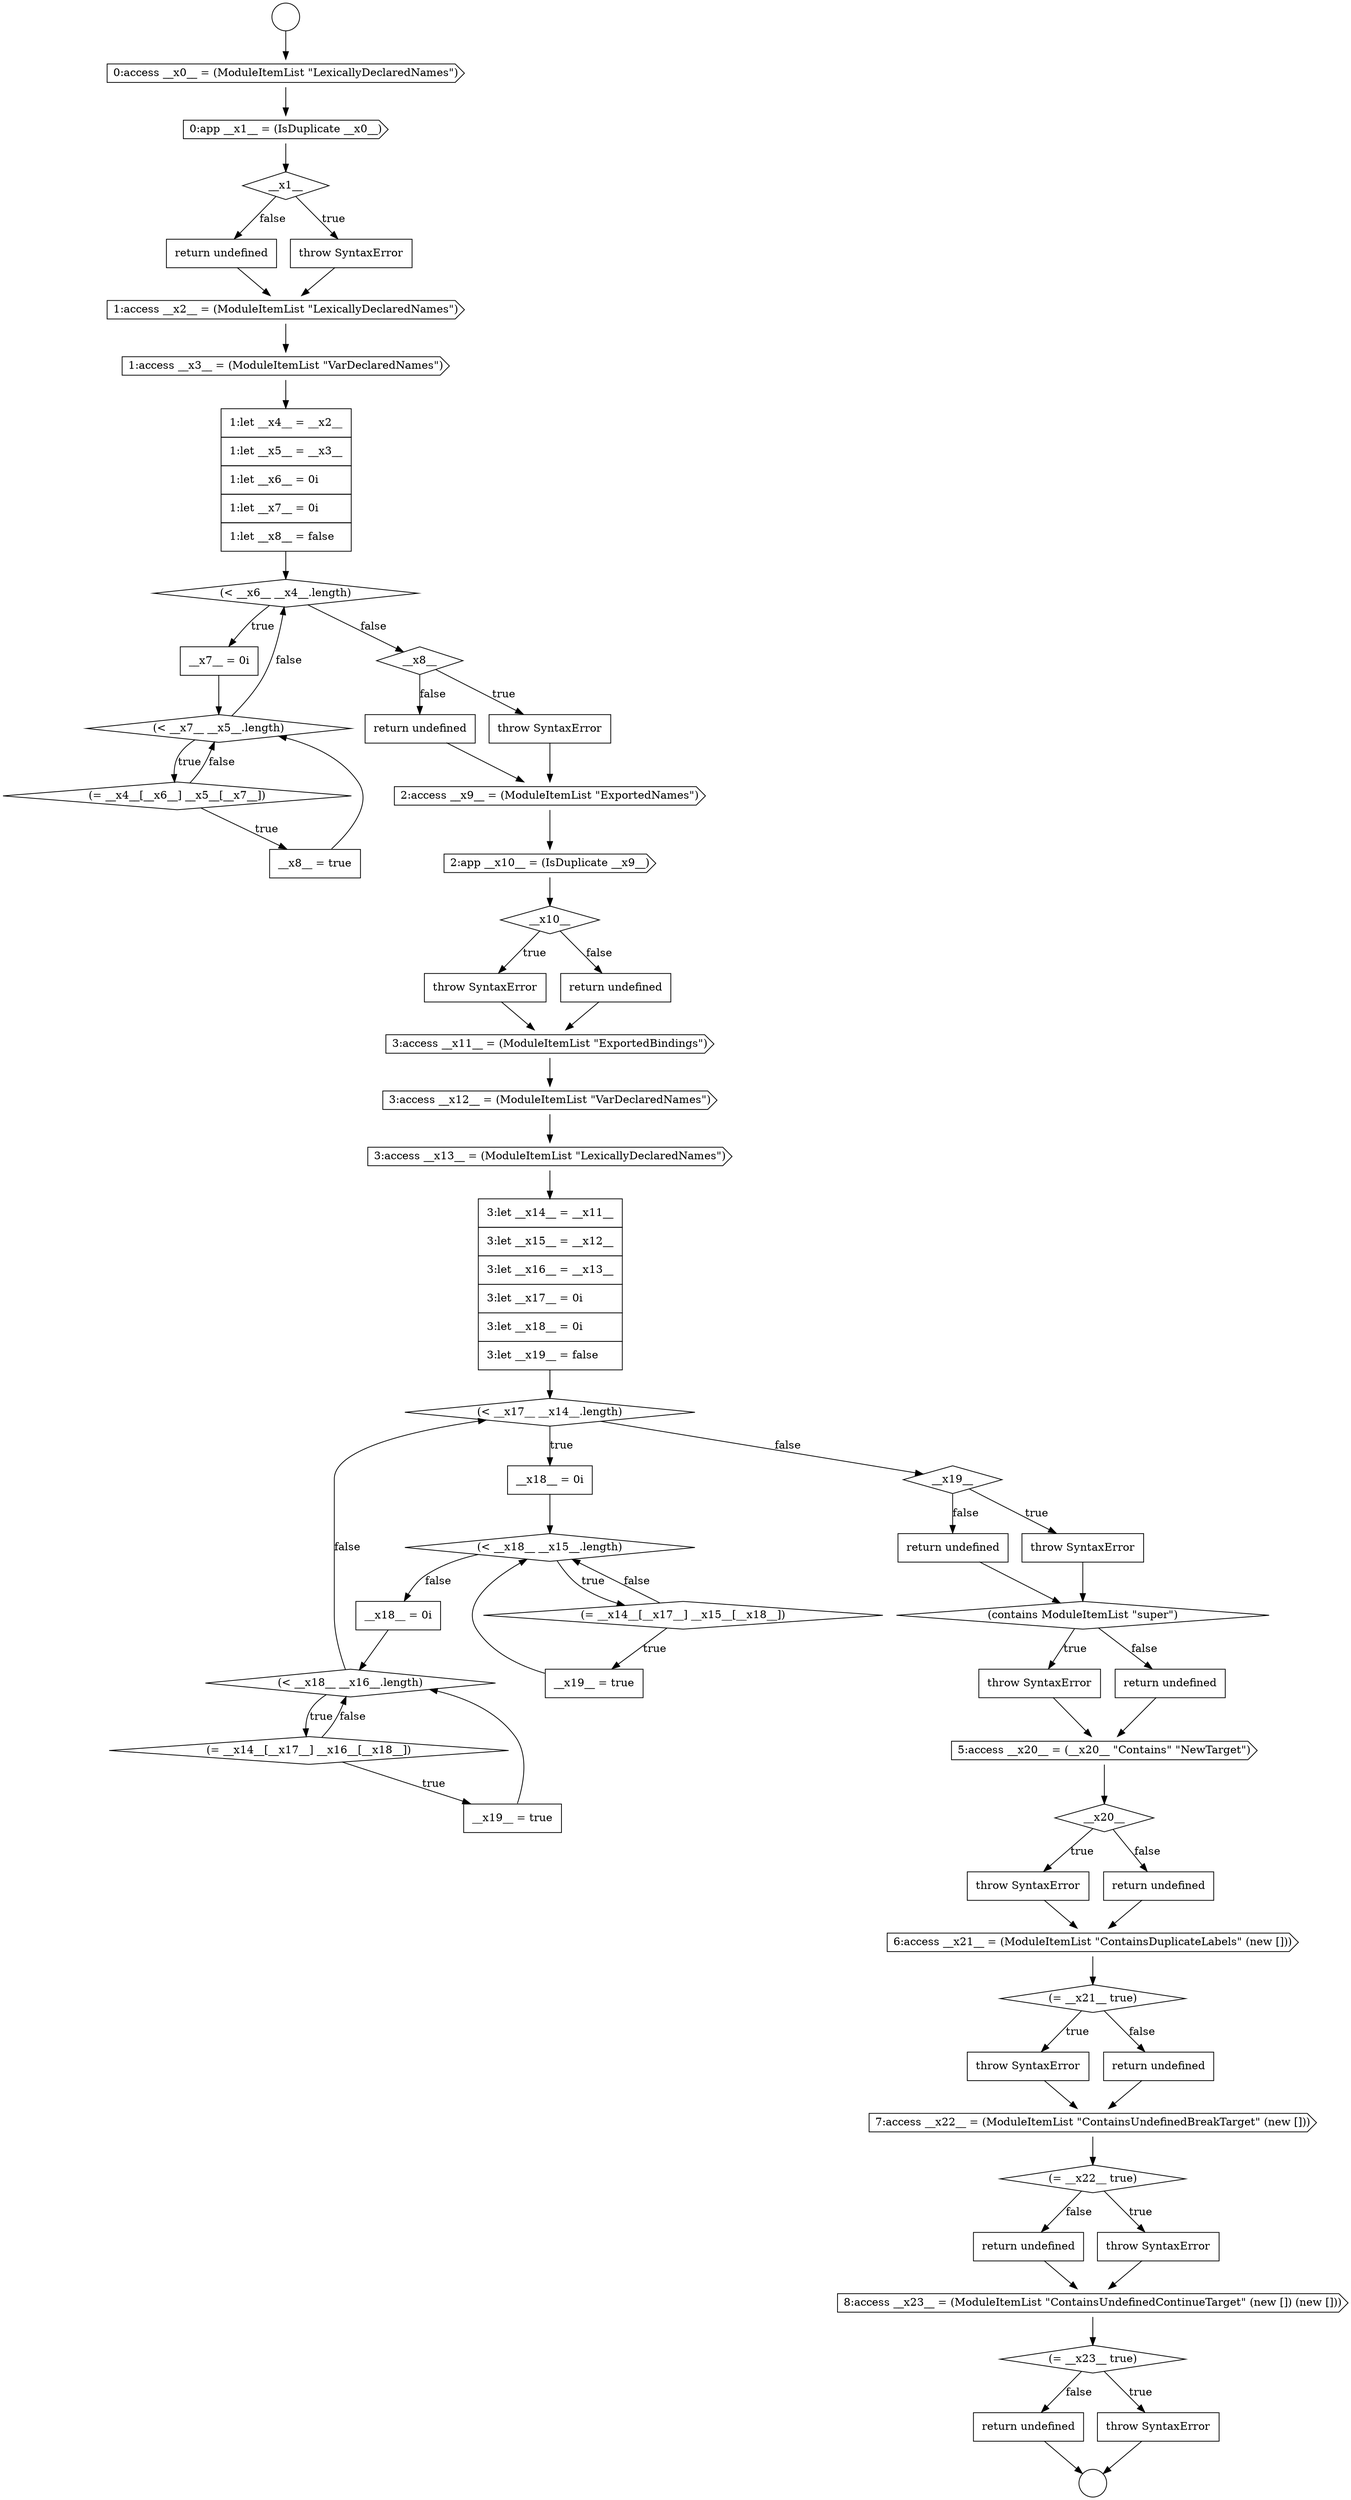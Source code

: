 digraph {
  node18152 [shape=cds, label=<<font color="black">3:access __x13__ = (ModuleItemList &quot;LexicallyDeclaredNames&quot;)</font>> color="black" fillcolor="white" style=filled]
  node18171 [shape=none, margin=0, label=<<font color="black">
    <table border="0" cellborder="1" cellspacing="0" cellpadding="10">
      <tr><td align="left">throw SyntaxError</td></tr>
    </table>
  </font>> color="black" fillcolor="white" style=filled]
  node18155 [shape=none, margin=0, label=<<font color="black">
    <table border="0" cellborder="1" cellspacing="0" cellpadding="10">
      <tr><td align="left">__x18__ = 0i</td></tr>
    </table>
  </font>> color="black" fillcolor="white" style=filled]
  node18158 [shape=none, margin=0, label=<<font color="black">
    <table border="0" cellborder="1" cellspacing="0" cellpadding="10">
      <tr><td align="left">__x19__ = true</td></tr>
    </table>
  </font>> color="black" fillcolor="white" style=filled]
  node18172 [shape=none, margin=0, label=<<font color="black">
    <table border="0" cellborder="1" cellspacing="0" cellpadding="10">
      <tr><td align="left">return undefined</td></tr>
    </table>
  </font>> color="black" fillcolor="white" style=filled]
  node18164 [shape=none, margin=0, label=<<font color="black">
    <table border="0" cellborder="1" cellspacing="0" cellpadding="10">
      <tr><td align="left">throw SyntaxError</td></tr>
    </table>
  </font>> color="black" fillcolor="white" style=filled]
  node18150 [shape=cds, label=<<font color="black">3:access __x11__ = (ModuleItemList &quot;ExportedBindings&quot;)</font>> color="black" fillcolor="white" style=filled]
  node18173 [shape=cds, label=<<font color="black">6:access __x21__ = (ModuleItemList &quot;ContainsDuplicateLabels&quot; (new []))</font>> color="black" fillcolor="white" style=filled]
  node18160 [shape=diamond, label=<<font color="black">(&lt; __x18__ __x16__.length)</font>> color="black" fillcolor="white" style=filled]
  node18141 [shape=none, margin=0, label=<<font color="black">
    <table border="0" cellborder="1" cellspacing="0" cellpadding="10">
      <tr><td align="left">__x8__ = true</td></tr>
    </table>
  </font>> color="black" fillcolor="white" style=filled]
  node18170 [shape=diamond, label=<<font color="black">__x20__</font>> color="black" fillcolor="white" style=filled]
  node18166 [shape=diamond, label=<<font color="black">(contains ModuleItemList &quot;super&quot;)</font>> color="black" fillcolor="white" style=filled]
  node18162 [shape=none, margin=0, label=<<font color="black">
    <table border="0" cellborder="1" cellspacing="0" cellpadding="10">
      <tr><td align="left">__x19__ = true</td></tr>
    </table>
  </font>> color="black" fillcolor="white" style=filled]
  node18174 [shape=diamond, label=<<font color="black">(= __x21__ true)</font>> color="black" fillcolor="white" style=filled]
  node18180 [shape=none, margin=0, label=<<font color="black">
    <table border="0" cellborder="1" cellspacing="0" cellpadding="10">
      <tr><td align="left">return undefined</td></tr>
    </table>
  </font>> color="black" fillcolor="white" style=filled]
  node18129 [shape=cds, label=<<font color="black">0:access __x0__ = (ModuleItemList &quot;LexicallyDeclaredNames&quot;)</font>> color="black" fillcolor="white" style=filled]
  node18154 [shape=diamond, label=<<font color="black">(&lt; __x17__ __x14__.length)</font>> color="black" fillcolor="white" style=filled]
  node18165 [shape=none, margin=0, label=<<font color="black">
    <table border="0" cellborder="1" cellspacing="0" cellpadding="10">
      <tr><td align="left">return undefined</td></tr>
    </table>
  </font>> color="black" fillcolor="white" style=filled]
  node18161 [shape=diamond, label=<<font color="black">(= __x14__[__x17__] __x16__[__x18__])</font>> color="black" fillcolor="white" style=filled]
  node18133 [shape=none, margin=0, label=<<font color="black">
    <table border="0" cellborder="1" cellspacing="0" cellpadding="10">
      <tr><td align="left">return undefined</td></tr>
    </table>
  </font>> color="black" fillcolor="white" style=filled]
  node18178 [shape=diamond, label=<<font color="black">(= __x22__ true)</font>> color="black" fillcolor="white" style=filled]
  node18184 [shape=none, margin=0, label=<<font color="black">
    <table border="0" cellborder="1" cellspacing="0" cellpadding="10">
      <tr><td align="left">return undefined</td></tr>
    </table>
  </font>> color="black" fillcolor="white" style=filled]
  node18143 [shape=none, margin=0, label=<<font color="black">
    <table border="0" cellborder="1" cellspacing="0" cellpadding="10">
      <tr><td align="left">throw SyntaxError</td></tr>
    </table>
  </font>> color="black" fillcolor="white" style=filled]
  node18175 [shape=none, margin=0, label=<<font color="black">
    <table border="0" cellborder="1" cellspacing="0" cellpadding="10">
      <tr><td align="left">throw SyntaxError</td></tr>
    </table>
  </font>> color="black" fillcolor="white" style=filled]
  node18146 [shape=cds, label=<<font color="black">2:app __x10__ = (IsDuplicate __x9__)</font>> color="black" fillcolor="white" style=filled]
  node18148 [shape=none, margin=0, label=<<font color="black">
    <table border="0" cellborder="1" cellspacing="0" cellpadding="10">
      <tr><td align="left">throw SyntaxError</td></tr>
    </table>
  </font>> color="black" fillcolor="white" style=filled]
  node18145 [shape=cds, label=<<font color="black">2:access __x9__ = (ModuleItemList &quot;ExportedNames&quot;)</font>> color="black" fillcolor="white" style=filled]
  node18140 [shape=diamond, label=<<font color="black">(= __x4__[__x6__] __x5__[__x7__])</font>> color="black" fillcolor="white" style=filled]
  node18177 [shape=cds, label=<<font color="black">7:access __x22__ = (ModuleItemList &quot;ContainsUndefinedBreakTarget&quot; (new []))</font>> color="black" fillcolor="white" style=filled]
  node18168 [shape=none, margin=0, label=<<font color="black">
    <table border="0" cellborder="1" cellspacing="0" cellpadding="10">
      <tr><td align="left">return undefined</td></tr>
    </table>
  </font>> color="black" fillcolor="white" style=filled]
  node18151 [shape=cds, label=<<font color="black">3:access __x12__ = (ModuleItemList &quot;VarDeclaredNames&quot;)</font>> color="black" fillcolor="white" style=filled]
  node18183 [shape=none, margin=0, label=<<font color="black">
    <table border="0" cellborder="1" cellspacing="0" cellpadding="10">
      <tr><td align="left">throw SyntaxError</td></tr>
    </table>
  </font>> color="black" fillcolor="white" style=filled]
  node18136 [shape=none, margin=0, label=<<font color="black">
    <table border="0" cellborder="1" cellspacing="0" cellpadding="10">
      <tr><td align="left">1:let __x4__ = __x2__</td></tr>
      <tr><td align="left">1:let __x5__ = __x3__</td></tr>
      <tr><td align="left">1:let __x6__ = 0i</td></tr>
      <tr><td align="left">1:let __x7__ = 0i</td></tr>
      <tr><td align="left">1:let __x8__ = false</td></tr>
    </table>
  </font>> color="black" fillcolor="white" style=filled]
  node18132 [shape=none, margin=0, label=<<font color="black">
    <table border="0" cellborder="1" cellspacing="0" cellpadding="10">
      <tr><td align="left">throw SyntaxError</td></tr>
    </table>
  </font>> color="black" fillcolor="white" style=filled]
  node18137 [shape=diamond, label=<<font color="black">(&lt; __x6__ __x4__.length)</font>> color="black" fillcolor="white" style=filled]
  node18127 [shape=circle label=" " color="black" fillcolor="white" style=filled]
  node18176 [shape=none, margin=0, label=<<font color="black">
    <table border="0" cellborder="1" cellspacing="0" cellpadding="10">
      <tr><td align="left">return undefined</td></tr>
    </table>
  </font>> color="black" fillcolor="white" style=filled]
  node18159 [shape=none, margin=0, label=<<font color="black">
    <table border="0" cellborder="1" cellspacing="0" cellpadding="10">
      <tr><td align="left">__x18__ = 0i</td></tr>
    </table>
  </font>> color="black" fillcolor="white" style=filled]
  node18144 [shape=none, margin=0, label=<<font color="black">
    <table border="0" cellborder="1" cellspacing="0" cellpadding="10">
      <tr><td align="left">return undefined</td></tr>
    </table>
  </font>> color="black" fillcolor="white" style=filled]
  node18169 [shape=cds, label=<<font color="black">5:access __x20__ = (__x20__ &quot;Contains&quot; &quot;NewTarget&quot;)</font>> color="black" fillcolor="white" style=filled]
  node18182 [shape=diamond, label=<<font color="black">(= __x23__ true)</font>> color="black" fillcolor="white" style=filled]
  node18135 [shape=cds, label=<<font color="black">1:access __x3__ = (ModuleItemList &quot;VarDeclaredNames&quot;)</font>> color="black" fillcolor="white" style=filled]
  node18167 [shape=none, margin=0, label=<<font color="black">
    <table border="0" cellborder="1" cellspacing="0" cellpadding="10">
      <tr><td align="left">throw SyntaxError</td></tr>
    </table>
  </font>> color="black" fillcolor="white" style=filled]
  node18131 [shape=diamond, label=<<font color="black">__x1__</font>> color="black" fillcolor="white" style=filled]
  node18156 [shape=diamond, label=<<font color="black">(&lt; __x18__ __x15__.length)</font>> color="black" fillcolor="white" style=filled]
  node18153 [shape=none, margin=0, label=<<font color="black">
    <table border="0" cellborder="1" cellspacing="0" cellpadding="10">
      <tr><td align="left">3:let __x14__ = __x11__</td></tr>
      <tr><td align="left">3:let __x15__ = __x12__</td></tr>
      <tr><td align="left">3:let __x16__ = __x13__</td></tr>
      <tr><td align="left">3:let __x17__ = 0i</td></tr>
      <tr><td align="left">3:let __x18__ = 0i</td></tr>
      <tr><td align="left">3:let __x19__ = false</td></tr>
    </table>
  </font>> color="black" fillcolor="white" style=filled]
  node18163 [shape=diamond, label=<<font color="black">__x19__</font>> color="black" fillcolor="white" style=filled]
  node18128 [shape=circle label=" " color="black" fillcolor="white" style=filled]
  node18134 [shape=cds, label=<<font color="black">1:access __x2__ = (ModuleItemList &quot;LexicallyDeclaredNames&quot;)</font>> color="black" fillcolor="white" style=filled]
  node18149 [shape=none, margin=0, label=<<font color="black">
    <table border="0" cellborder="1" cellspacing="0" cellpadding="10">
      <tr><td align="left">return undefined</td></tr>
    </table>
  </font>> color="black" fillcolor="white" style=filled]
  node18179 [shape=none, margin=0, label=<<font color="black">
    <table border="0" cellborder="1" cellspacing="0" cellpadding="10">
      <tr><td align="left">throw SyntaxError</td></tr>
    </table>
  </font>> color="black" fillcolor="white" style=filled]
  node18147 [shape=diamond, label=<<font color="black">__x10__</font>> color="black" fillcolor="white" style=filled]
  node18138 [shape=none, margin=0, label=<<font color="black">
    <table border="0" cellborder="1" cellspacing="0" cellpadding="10">
      <tr><td align="left">__x7__ = 0i</td></tr>
    </table>
  </font>> color="black" fillcolor="white" style=filled]
  node18157 [shape=diamond, label=<<font color="black">(= __x14__[__x17__] __x15__[__x18__])</font>> color="black" fillcolor="white" style=filled]
  node18142 [shape=diamond, label=<<font color="black">__x8__</font>> color="black" fillcolor="white" style=filled]
  node18139 [shape=diamond, label=<<font color="black">(&lt; __x7__ __x5__.length)</font>> color="black" fillcolor="white" style=filled]
  node18130 [shape=cds, label=<<font color="black">0:app __x1__ = (IsDuplicate __x0__)</font>> color="black" fillcolor="white" style=filled]
  node18181 [shape=cds, label=<<font color="black">8:access __x23__ = (ModuleItemList &quot;ContainsUndefinedContinueTarget&quot; (new []) (new []))</font>> color="black" fillcolor="white" style=filled]
  node18166 -> node18167 [label=<<font color="black">true</font>> color="black"]
  node18166 -> node18168 [label=<<font color="black">false</font>> color="black"]
  node18149 -> node18150 [ color="black"]
  node18139 -> node18140 [label=<<font color="black">true</font>> color="black"]
  node18139 -> node18137 [label=<<font color="black">false</font>> color="black"]
  node18155 -> node18156 [ color="black"]
  node18145 -> node18146 [ color="black"]
  node18140 -> node18141 [label=<<font color="black">true</font>> color="black"]
  node18140 -> node18139 [label=<<font color="black">false</font>> color="black"]
  node18181 -> node18182 [ color="black"]
  node18154 -> node18155 [label=<<font color="black">true</font>> color="black"]
  node18154 -> node18163 [label=<<font color="black">false</font>> color="black"]
  node18174 -> node18175 [label=<<font color="black">true</font>> color="black"]
  node18174 -> node18176 [label=<<font color="black">false</font>> color="black"]
  node18182 -> node18183 [label=<<font color="black">true</font>> color="black"]
  node18182 -> node18184 [label=<<font color="black">false</font>> color="black"]
  node18138 -> node18139 [ color="black"]
  node18160 -> node18161 [label=<<font color="black">true</font>> color="black"]
  node18160 -> node18154 [label=<<font color="black">false</font>> color="black"]
  node18180 -> node18181 [ color="black"]
  node18143 -> node18145 [ color="black"]
  node18136 -> node18137 [ color="black"]
  node18150 -> node18151 [ color="black"]
  node18159 -> node18160 [ color="black"]
  node18161 -> node18162 [label=<<font color="black">true</font>> color="black"]
  node18161 -> node18160 [label=<<font color="black">false</font>> color="black"]
  node18170 -> node18171 [label=<<font color="black">true</font>> color="black"]
  node18170 -> node18172 [label=<<font color="black">false</font>> color="black"]
  node18158 -> node18156 [ color="black"]
  node18175 -> node18177 [ color="black"]
  node18168 -> node18169 [ color="black"]
  node18177 -> node18178 [ color="black"]
  node18179 -> node18181 [ color="black"]
  node18142 -> node18143 [label=<<font color="black">true</font>> color="black"]
  node18142 -> node18144 [label=<<font color="black">false</font>> color="black"]
  node18146 -> node18147 [ color="black"]
  node18178 -> node18179 [label=<<font color="black">true</font>> color="black"]
  node18178 -> node18180 [label=<<font color="black">false</font>> color="black"]
  node18183 -> node18128 [ color="black"]
  node18176 -> node18177 [ color="black"]
  node18157 -> node18158 [label=<<font color="black">true</font>> color="black"]
  node18157 -> node18156 [label=<<font color="black">false</font>> color="black"]
  node18167 -> node18169 [ color="black"]
  node18173 -> node18174 [ color="black"]
  node18144 -> node18145 [ color="black"]
  node18131 -> node18132 [label=<<font color="black">true</font>> color="black"]
  node18131 -> node18133 [label=<<font color="black">false</font>> color="black"]
  node18127 -> node18129 [ color="black"]
  node18147 -> node18148 [label=<<font color="black">true</font>> color="black"]
  node18147 -> node18149 [label=<<font color="black">false</font>> color="black"]
  node18129 -> node18130 [ color="black"]
  node18164 -> node18166 [ color="black"]
  node18184 -> node18128 [ color="black"]
  node18137 -> node18138 [label=<<font color="black">true</font>> color="black"]
  node18137 -> node18142 [label=<<font color="black">false</font>> color="black"]
  node18148 -> node18150 [ color="black"]
  node18163 -> node18164 [label=<<font color="black">true</font>> color="black"]
  node18163 -> node18165 [label=<<font color="black">false</font>> color="black"]
  node18132 -> node18134 [ color="black"]
  node18156 -> node18157 [label=<<font color="black">true</font>> color="black"]
  node18156 -> node18159 [label=<<font color="black">false</font>> color="black"]
  node18151 -> node18152 [ color="black"]
  node18169 -> node18170 [ color="black"]
  node18165 -> node18166 [ color="black"]
  node18153 -> node18154 [ color="black"]
  node18130 -> node18131 [ color="black"]
  node18133 -> node18134 [ color="black"]
  node18141 -> node18139 [ color="black"]
  node18135 -> node18136 [ color="black"]
  node18134 -> node18135 [ color="black"]
  node18172 -> node18173 [ color="black"]
  node18152 -> node18153 [ color="black"]
  node18162 -> node18160 [ color="black"]
  node18171 -> node18173 [ color="black"]
}
